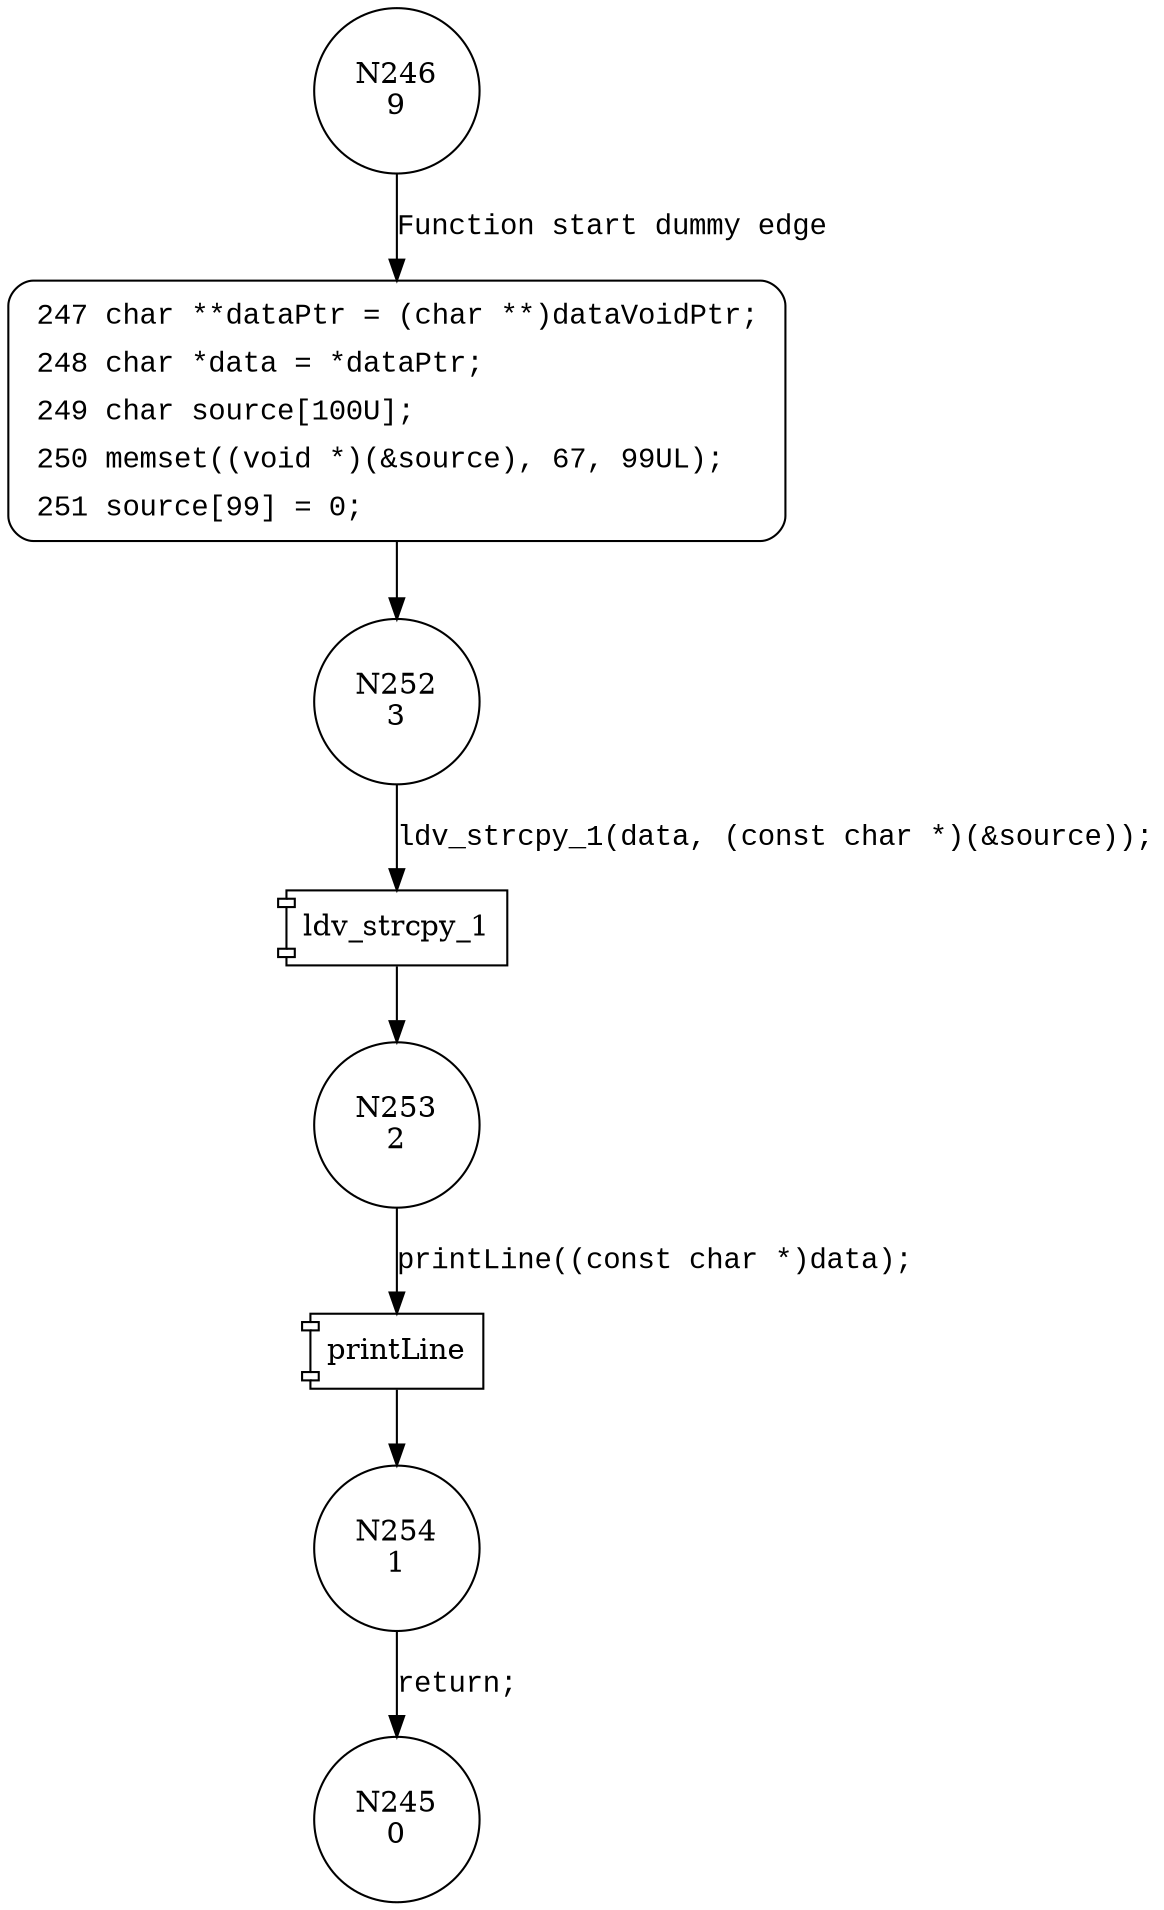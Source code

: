 digraph CWE121_Stack_Based_Buffer_Overflow__dest_char_declare_cpy_64b_badSink {
246 [shape="circle" label="N246\n9"]
247 [shape="circle" label="N247\n8"]
252 [shape="circle" label="N252\n3"]
253 [shape="circle" label="N253\n2"]
254 [shape="circle" label="N254\n1"]
245 [shape="circle" label="N245\n0"]
247 [style="filled,bold" penwidth="1" fillcolor="white" fontname="Courier New" shape="Mrecord" label=<<table border="0" cellborder="0" cellpadding="3" bgcolor="white"><tr><td align="right">247</td><td align="left">char **dataPtr = (char **)dataVoidPtr;</td></tr><tr><td align="right">248</td><td align="left">char *data = *dataPtr;</td></tr><tr><td align="right">249</td><td align="left">char source[100U];</td></tr><tr><td align="right">250</td><td align="left">memset((void *)(&amp;source), 67, 99UL);</td></tr><tr><td align="right">251</td><td align="left">source[99] = 0;</td></tr></table>>]
247 -> 252[label=""]
246 -> 247 [label="Function start dummy edge" fontname="Courier New"]
100026 [shape="component" label="ldv_strcpy_1"]
252 -> 100026 [label="ldv_strcpy_1(data, (const char *)(&source));" fontname="Courier New"]
100026 -> 253 [label="" fontname="Courier New"]
100027 [shape="component" label="printLine"]
253 -> 100027 [label="printLine((const char *)data);" fontname="Courier New"]
100027 -> 254 [label="" fontname="Courier New"]
254 -> 245 [label="return;" fontname="Courier New"]
}
